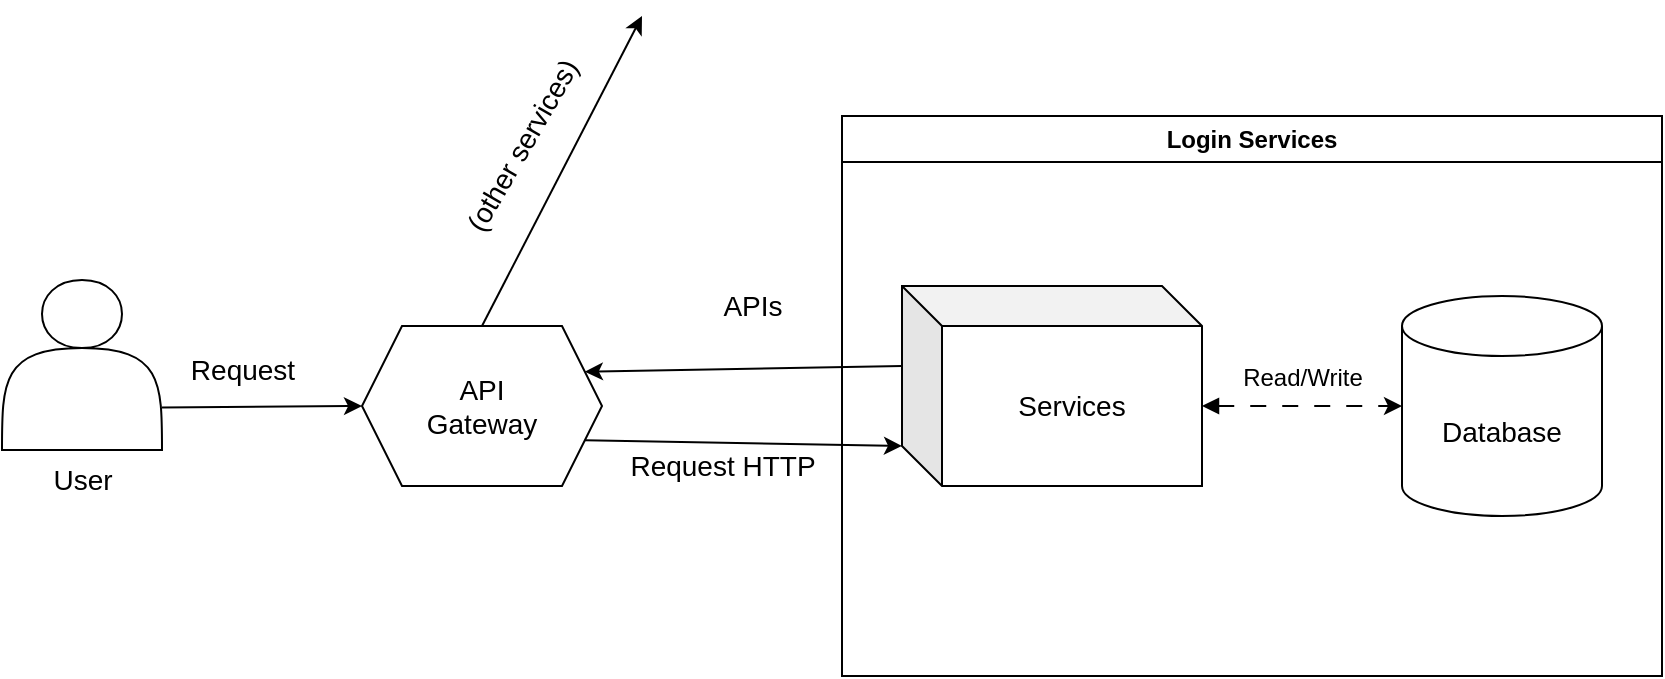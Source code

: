 <mxfile>
    <diagram id="dMVpgOSvQMplDVyShBM0" name="Page-1">
        <mxGraphModel dx="863" dy="489" grid="1" gridSize="10" guides="1" tooltips="1" connect="1" arrows="1" fold="1" page="1" pageScale="1" pageWidth="850" pageHeight="1100" math="0" shadow="0">
            <root>
                <mxCell id="0"/>
                <mxCell id="1" parent="0"/>
                <mxCell id="2" value="Login Services" style="swimlane;whiteSpace=wrap;html=1;" vertex="1" parent="1">
                    <mxGeometry x="420" y="140" width="410" height="280" as="geometry"/>
                </mxCell>
                <mxCell id="4" value="&lt;font style=&quot;font-size: 14px;&quot;&gt;Database&lt;/font&gt;" style="shape=cylinder3;whiteSpace=wrap;html=1;boundedLbl=1;backgroundOutline=1;size=15;" vertex="1" parent="2">
                    <mxGeometry x="280" y="90" width="100" height="110" as="geometry"/>
                </mxCell>
                <mxCell id="10" style="edgeStyle=none;html=1;exitX=0;exitY=0;exitDx=150;exitDy=60;exitPerimeter=0;entryX=0;entryY=0.5;entryDx=0;entryDy=0;entryPerimeter=0;fontSize=14;dashed=1;dashPattern=8 8;startArrow=block;startFill=1;" edge="1" parent="2" source="8" target="4">
                    <mxGeometry relative="1" as="geometry"/>
                </mxCell>
                <mxCell id="8" value="Services" style="shape=cube;whiteSpace=wrap;html=1;boundedLbl=1;backgroundOutline=1;darkOpacity=0.05;darkOpacity2=0.1;fontSize=14;" vertex="1" parent="2">
                    <mxGeometry x="30" y="85" width="150" height="100" as="geometry"/>
                </mxCell>
                <mxCell id="14" value="&lt;font style=&quot;font-size: 12px;&quot;&gt;Read/Write&lt;/font&gt;" style="text;html=1;align=center;verticalAlign=middle;resizable=0;points=[];autosize=1;strokeColor=none;fillColor=none;fontSize=14;" vertex="1" parent="2">
                    <mxGeometry x="190" y="115" width="80" height="30" as="geometry"/>
                </mxCell>
                <mxCell id="16" style="edgeStyle=none;html=1;exitX=1;exitY=0.75;exitDx=0;exitDy=0;entryX=0;entryY=0;entryDx=0;entryDy=80;entryPerimeter=0;fontSize=14;startArrow=none;startFill=0;" edge="1" parent="1" source="12" target="8">
                    <mxGeometry relative="1" as="geometry"/>
                </mxCell>
                <mxCell id="18" style="edgeStyle=none;html=1;exitX=0.5;exitY=0;exitDx=0;exitDy=0;fontSize=14;startArrow=none;startFill=0;" edge="1" parent="1" source="12">
                    <mxGeometry relative="1" as="geometry">
                        <mxPoint x="320" y="90" as="targetPoint"/>
                    </mxGeometry>
                </mxCell>
                <mxCell id="12" value="API&lt;br&gt;Gateway" style="shape=hexagon;perimeter=hexagonPerimeter2;whiteSpace=wrap;html=1;fixedSize=1;fontSize=14;" vertex="1" parent="1">
                    <mxGeometry x="180" y="245" width="120" height="80" as="geometry"/>
                </mxCell>
                <mxCell id="13" style="edgeStyle=none;html=1;exitX=0;exitY=0;exitDx=0;exitDy=40;exitPerimeter=0;entryX=1;entryY=0.25;entryDx=0;entryDy=0;fontSize=14;" edge="1" parent="1" source="8" target="12">
                    <mxGeometry relative="1" as="geometry"/>
                </mxCell>
                <mxCell id="15" value="APIs" style="text;html=1;align=center;verticalAlign=middle;resizable=0;points=[];autosize=1;strokeColor=none;fillColor=none;fontSize=14;" vertex="1" parent="1">
                    <mxGeometry x="350" y="220" width="50" height="30" as="geometry"/>
                </mxCell>
                <mxCell id="17" value="Request HTTP" style="text;html=1;align=center;verticalAlign=middle;resizable=0;points=[];autosize=1;strokeColor=none;fillColor=none;fontSize=14;" vertex="1" parent="1">
                    <mxGeometry x="300" y="300" width="120" height="30" as="geometry"/>
                </mxCell>
                <mxCell id="19" value="(other services)" style="text;html=1;align=center;verticalAlign=middle;resizable=0;points=[];autosize=1;strokeColor=none;fillColor=none;fontSize=14;rotation=-60;" vertex="1" parent="1">
                    <mxGeometry x="200" y="140" width="120" height="30" as="geometry"/>
                </mxCell>
                <mxCell id="22" style="edgeStyle=none;html=1;exitX=1;exitY=0.75;exitDx=0;exitDy=0;entryX=0;entryY=0.5;entryDx=0;entryDy=0;fontSize=14;startArrow=none;startFill=0;" edge="1" parent="1" source="20" target="12">
                    <mxGeometry relative="1" as="geometry"/>
                </mxCell>
                <mxCell id="20" value="" style="shape=actor;whiteSpace=wrap;html=1;fontSize=14;" vertex="1" parent="1">
                    <mxGeometry y="222" width="80" height="85" as="geometry"/>
                </mxCell>
                <mxCell id="21" value="User" style="text;html=1;align=center;verticalAlign=middle;resizable=0;points=[];autosize=1;strokeColor=none;fillColor=none;fontSize=14;" vertex="1" parent="1">
                    <mxGeometry x="15" y="307" width="50" height="30" as="geometry"/>
                </mxCell>
                <mxCell id="23" value="Request" style="text;html=1;align=center;verticalAlign=middle;resizable=0;points=[];autosize=1;strokeColor=none;fillColor=none;fontSize=14;rotation=0;" vertex="1" parent="1">
                    <mxGeometry x="80" y="252" width="80" height="30" as="geometry"/>
                </mxCell>
            </root>
        </mxGraphModel>
    </diagram>
</mxfile>